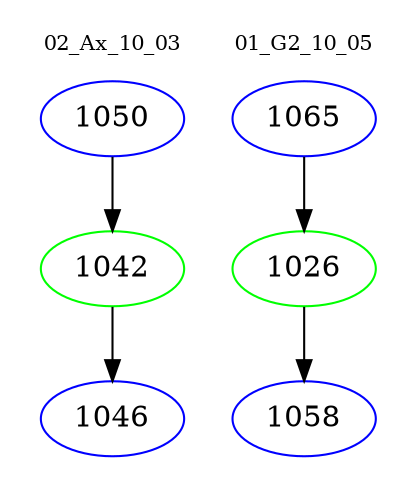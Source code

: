 digraph{
subgraph cluster_0 {
color = white
label = "02_Ax_10_03";
fontsize=10;
T0_1050 [label="1050", color="blue"]
T0_1050 -> T0_1042 [color="black"]
T0_1042 [label="1042", color="green"]
T0_1042 -> T0_1046 [color="black"]
T0_1046 [label="1046", color="blue"]
}
subgraph cluster_1 {
color = white
label = "01_G2_10_05";
fontsize=10;
T1_1065 [label="1065", color="blue"]
T1_1065 -> T1_1026 [color="black"]
T1_1026 [label="1026", color="green"]
T1_1026 -> T1_1058 [color="black"]
T1_1058 [label="1058", color="blue"]
}
}

